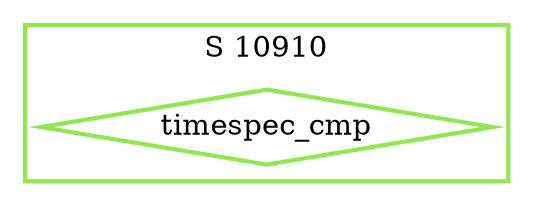 digraph G {
  ratio=0.500000;
  "UV timespec_cmp (10910)" [shape=diamond, label="timespec_cmp",
                             color="#90E850", style=bold];
  
  subgraph cluster_10910 { label="S 10910";
    color="#90E850";
    style=bold;
    "UV timespec_cmp (10910)"; };
  
  
  }